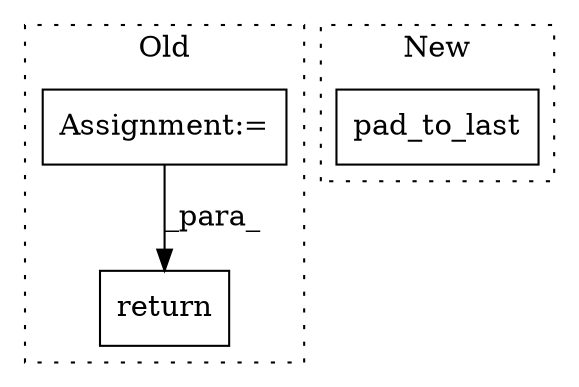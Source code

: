 digraph G {
subgraph cluster0 {
1 [label="return" a="41" s="5311" l="7" shape="box"];
3 [label="Assignment:=" a="7" s="5121" l="1" shape="box"];
label = "Old";
style="dotted";
}
subgraph cluster1 {
2 [label="pad_to_last" a="32" s="5547,5587" l="12,1" shape="box"];
label = "New";
style="dotted";
}
3 -> 1 [label="_para_"];
}